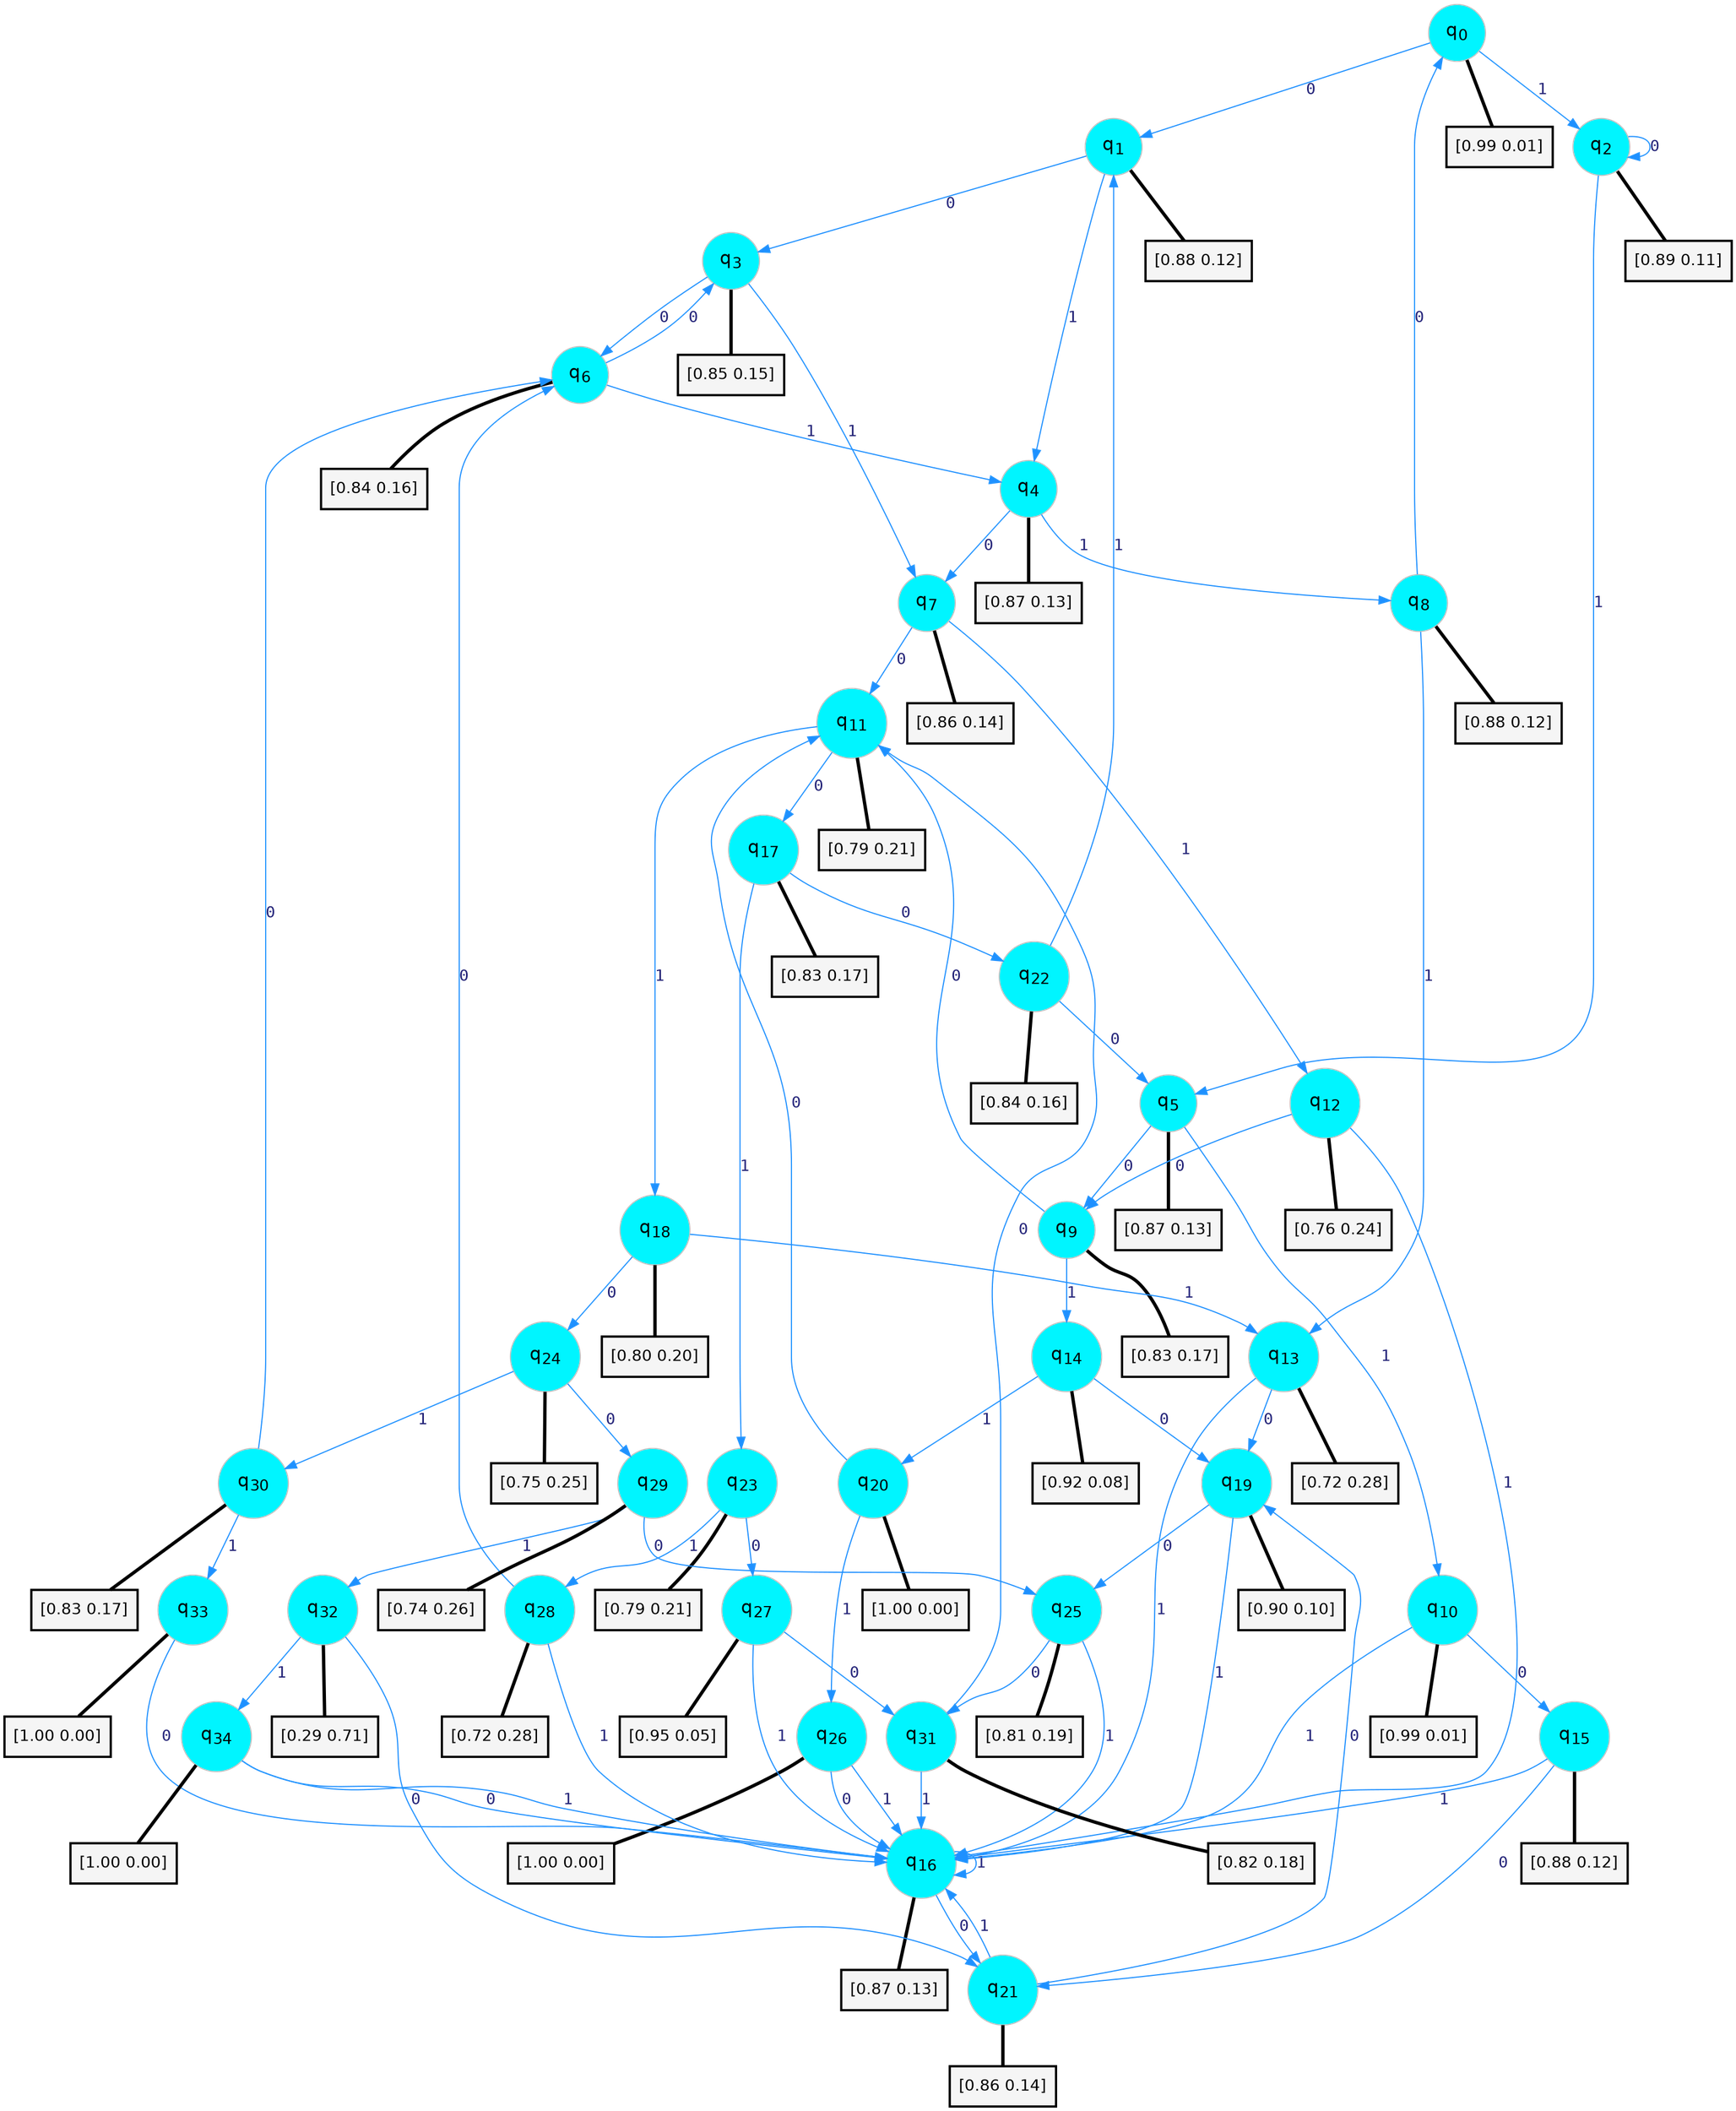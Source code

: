 digraph G {
graph [
bgcolor=transparent, dpi=300, rankdir=TD, size="40,25"];
node [
color=gray, fillcolor=turquoise1, fontcolor=black, fontname=Helvetica, fontsize=16, fontweight=bold, shape=circle, style=filled];
edge [
arrowsize=1, color=dodgerblue1, fontcolor=midnightblue, fontname=courier, fontweight=bold, penwidth=1, style=solid, weight=20];
0[label=<q<SUB>0</SUB>>];
1[label=<q<SUB>1</SUB>>];
2[label=<q<SUB>2</SUB>>];
3[label=<q<SUB>3</SUB>>];
4[label=<q<SUB>4</SUB>>];
5[label=<q<SUB>5</SUB>>];
6[label=<q<SUB>6</SUB>>];
7[label=<q<SUB>7</SUB>>];
8[label=<q<SUB>8</SUB>>];
9[label=<q<SUB>9</SUB>>];
10[label=<q<SUB>10</SUB>>];
11[label=<q<SUB>11</SUB>>];
12[label=<q<SUB>12</SUB>>];
13[label=<q<SUB>13</SUB>>];
14[label=<q<SUB>14</SUB>>];
15[label=<q<SUB>15</SUB>>];
16[label=<q<SUB>16</SUB>>];
17[label=<q<SUB>17</SUB>>];
18[label=<q<SUB>18</SUB>>];
19[label=<q<SUB>19</SUB>>];
20[label=<q<SUB>20</SUB>>];
21[label=<q<SUB>21</SUB>>];
22[label=<q<SUB>22</SUB>>];
23[label=<q<SUB>23</SUB>>];
24[label=<q<SUB>24</SUB>>];
25[label=<q<SUB>25</SUB>>];
26[label=<q<SUB>26</SUB>>];
27[label=<q<SUB>27</SUB>>];
28[label=<q<SUB>28</SUB>>];
29[label=<q<SUB>29</SUB>>];
30[label=<q<SUB>30</SUB>>];
31[label=<q<SUB>31</SUB>>];
32[label=<q<SUB>32</SUB>>];
33[label=<q<SUB>33</SUB>>];
34[label=<q<SUB>34</SUB>>];
35[label="[0.99 0.01]", shape=box,fontcolor=black, fontname=Helvetica, fontsize=14, penwidth=2, fillcolor=whitesmoke,color=black];
36[label="[0.88 0.12]", shape=box,fontcolor=black, fontname=Helvetica, fontsize=14, penwidth=2, fillcolor=whitesmoke,color=black];
37[label="[0.89 0.11]", shape=box,fontcolor=black, fontname=Helvetica, fontsize=14, penwidth=2, fillcolor=whitesmoke,color=black];
38[label="[0.85 0.15]", shape=box,fontcolor=black, fontname=Helvetica, fontsize=14, penwidth=2, fillcolor=whitesmoke,color=black];
39[label="[0.87 0.13]", shape=box,fontcolor=black, fontname=Helvetica, fontsize=14, penwidth=2, fillcolor=whitesmoke,color=black];
40[label="[0.87 0.13]", shape=box,fontcolor=black, fontname=Helvetica, fontsize=14, penwidth=2, fillcolor=whitesmoke,color=black];
41[label="[0.84 0.16]", shape=box,fontcolor=black, fontname=Helvetica, fontsize=14, penwidth=2, fillcolor=whitesmoke,color=black];
42[label="[0.86 0.14]", shape=box,fontcolor=black, fontname=Helvetica, fontsize=14, penwidth=2, fillcolor=whitesmoke,color=black];
43[label="[0.88 0.12]", shape=box,fontcolor=black, fontname=Helvetica, fontsize=14, penwidth=2, fillcolor=whitesmoke,color=black];
44[label="[0.83 0.17]", shape=box,fontcolor=black, fontname=Helvetica, fontsize=14, penwidth=2, fillcolor=whitesmoke,color=black];
45[label="[0.99 0.01]", shape=box,fontcolor=black, fontname=Helvetica, fontsize=14, penwidth=2, fillcolor=whitesmoke,color=black];
46[label="[0.79 0.21]", shape=box,fontcolor=black, fontname=Helvetica, fontsize=14, penwidth=2, fillcolor=whitesmoke,color=black];
47[label="[0.76 0.24]", shape=box,fontcolor=black, fontname=Helvetica, fontsize=14, penwidth=2, fillcolor=whitesmoke,color=black];
48[label="[0.72 0.28]", shape=box,fontcolor=black, fontname=Helvetica, fontsize=14, penwidth=2, fillcolor=whitesmoke,color=black];
49[label="[0.92 0.08]", shape=box,fontcolor=black, fontname=Helvetica, fontsize=14, penwidth=2, fillcolor=whitesmoke,color=black];
50[label="[0.88 0.12]", shape=box,fontcolor=black, fontname=Helvetica, fontsize=14, penwidth=2, fillcolor=whitesmoke,color=black];
51[label="[0.87 0.13]", shape=box,fontcolor=black, fontname=Helvetica, fontsize=14, penwidth=2, fillcolor=whitesmoke,color=black];
52[label="[0.83 0.17]", shape=box,fontcolor=black, fontname=Helvetica, fontsize=14, penwidth=2, fillcolor=whitesmoke,color=black];
53[label="[0.80 0.20]", shape=box,fontcolor=black, fontname=Helvetica, fontsize=14, penwidth=2, fillcolor=whitesmoke,color=black];
54[label="[0.90 0.10]", shape=box,fontcolor=black, fontname=Helvetica, fontsize=14, penwidth=2, fillcolor=whitesmoke,color=black];
55[label="[1.00 0.00]", shape=box,fontcolor=black, fontname=Helvetica, fontsize=14, penwidth=2, fillcolor=whitesmoke,color=black];
56[label="[0.86 0.14]", shape=box,fontcolor=black, fontname=Helvetica, fontsize=14, penwidth=2, fillcolor=whitesmoke,color=black];
57[label="[0.84 0.16]", shape=box,fontcolor=black, fontname=Helvetica, fontsize=14, penwidth=2, fillcolor=whitesmoke,color=black];
58[label="[0.79 0.21]", shape=box,fontcolor=black, fontname=Helvetica, fontsize=14, penwidth=2, fillcolor=whitesmoke,color=black];
59[label="[0.75 0.25]", shape=box,fontcolor=black, fontname=Helvetica, fontsize=14, penwidth=2, fillcolor=whitesmoke,color=black];
60[label="[0.81 0.19]", shape=box,fontcolor=black, fontname=Helvetica, fontsize=14, penwidth=2, fillcolor=whitesmoke,color=black];
61[label="[1.00 0.00]", shape=box,fontcolor=black, fontname=Helvetica, fontsize=14, penwidth=2, fillcolor=whitesmoke,color=black];
62[label="[0.95 0.05]", shape=box,fontcolor=black, fontname=Helvetica, fontsize=14, penwidth=2, fillcolor=whitesmoke,color=black];
63[label="[0.72 0.28]", shape=box,fontcolor=black, fontname=Helvetica, fontsize=14, penwidth=2, fillcolor=whitesmoke,color=black];
64[label="[0.74 0.26]", shape=box,fontcolor=black, fontname=Helvetica, fontsize=14, penwidth=2, fillcolor=whitesmoke,color=black];
65[label="[0.83 0.17]", shape=box,fontcolor=black, fontname=Helvetica, fontsize=14, penwidth=2, fillcolor=whitesmoke,color=black];
66[label="[0.82 0.18]", shape=box,fontcolor=black, fontname=Helvetica, fontsize=14, penwidth=2, fillcolor=whitesmoke,color=black];
67[label="[0.29 0.71]", shape=box,fontcolor=black, fontname=Helvetica, fontsize=14, penwidth=2, fillcolor=whitesmoke,color=black];
68[label="[1.00 0.00]", shape=box,fontcolor=black, fontname=Helvetica, fontsize=14, penwidth=2, fillcolor=whitesmoke,color=black];
69[label="[1.00 0.00]", shape=box,fontcolor=black, fontname=Helvetica, fontsize=14, penwidth=2, fillcolor=whitesmoke,color=black];
0->1 [label=0];
0->2 [label=1];
0->35 [arrowhead=none, penwidth=3,color=black];
1->3 [label=0];
1->4 [label=1];
1->36 [arrowhead=none, penwidth=3,color=black];
2->2 [label=0];
2->5 [label=1];
2->37 [arrowhead=none, penwidth=3,color=black];
3->6 [label=0];
3->7 [label=1];
3->38 [arrowhead=none, penwidth=3,color=black];
4->7 [label=0];
4->8 [label=1];
4->39 [arrowhead=none, penwidth=3,color=black];
5->9 [label=0];
5->10 [label=1];
5->40 [arrowhead=none, penwidth=3,color=black];
6->3 [label=0];
6->4 [label=1];
6->41 [arrowhead=none, penwidth=3,color=black];
7->11 [label=0];
7->12 [label=1];
7->42 [arrowhead=none, penwidth=3,color=black];
8->0 [label=0];
8->13 [label=1];
8->43 [arrowhead=none, penwidth=3,color=black];
9->11 [label=0];
9->14 [label=1];
9->44 [arrowhead=none, penwidth=3,color=black];
10->15 [label=0];
10->16 [label=1];
10->45 [arrowhead=none, penwidth=3,color=black];
11->17 [label=0];
11->18 [label=1];
11->46 [arrowhead=none, penwidth=3,color=black];
12->9 [label=0];
12->16 [label=1];
12->47 [arrowhead=none, penwidth=3,color=black];
13->19 [label=0];
13->16 [label=1];
13->48 [arrowhead=none, penwidth=3,color=black];
14->19 [label=0];
14->20 [label=1];
14->49 [arrowhead=none, penwidth=3,color=black];
15->21 [label=0];
15->16 [label=1];
15->50 [arrowhead=none, penwidth=3,color=black];
16->21 [label=0];
16->16 [label=1];
16->51 [arrowhead=none, penwidth=3,color=black];
17->22 [label=0];
17->23 [label=1];
17->52 [arrowhead=none, penwidth=3,color=black];
18->24 [label=0];
18->13 [label=1];
18->53 [arrowhead=none, penwidth=3,color=black];
19->25 [label=0];
19->16 [label=1];
19->54 [arrowhead=none, penwidth=3,color=black];
20->11 [label=0];
20->26 [label=1];
20->55 [arrowhead=none, penwidth=3,color=black];
21->19 [label=0];
21->16 [label=1];
21->56 [arrowhead=none, penwidth=3,color=black];
22->5 [label=0];
22->1 [label=1];
22->57 [arrowhead=none, penwidth=3,color=black];
23->27 [label=0];
23->28 [label=1];
23->58 [arrowhead=none, penwidth=3,color=black];
24->29 [label=0];
24->30 [label=1];
24->59 [arrowhead=none, penwidth=3,color=black];
25->31 [label=0];
25->16 [label=1];
25->60 [arrowhead=none, penwidth=3,color=black];
26->16 [label=0];
26->16 [label=1];
26->61 [arrowhead=none, penwidth=3,color=black];
27->31 [label=0];
27->16 [label=1];
27->62 [arrowhead=none, penwidth=3,color=black];
28->6 [label=0];
28->16 [label=1];
28->63 [arrowhead=none, penwidth=3,color=black];
29->25 [label=0];
29->32 [label=1];
29->64 [arrowhead=none, penwidth=3,color=black];
30->6 [label=0];
30->33 [label=1];
30->65 [arrowhead=none, penwidth=3,color=black];
31->11 [label=0];
31->16 [label=1];
31->66 [arrowhead=none, penwidth=3,color=black];
32->21 [label=0];
32->34 [label=1];
32->67 [arrowhead=none, penwidth=3,color=black];
33->16 [label=0];
33->68 [arrowhead=none, penwidth=3,color=black];
34->16 [label=0];
34->16 [label=1];
34->69 [arrowhead=none, penwidth=3,color=black];
}
